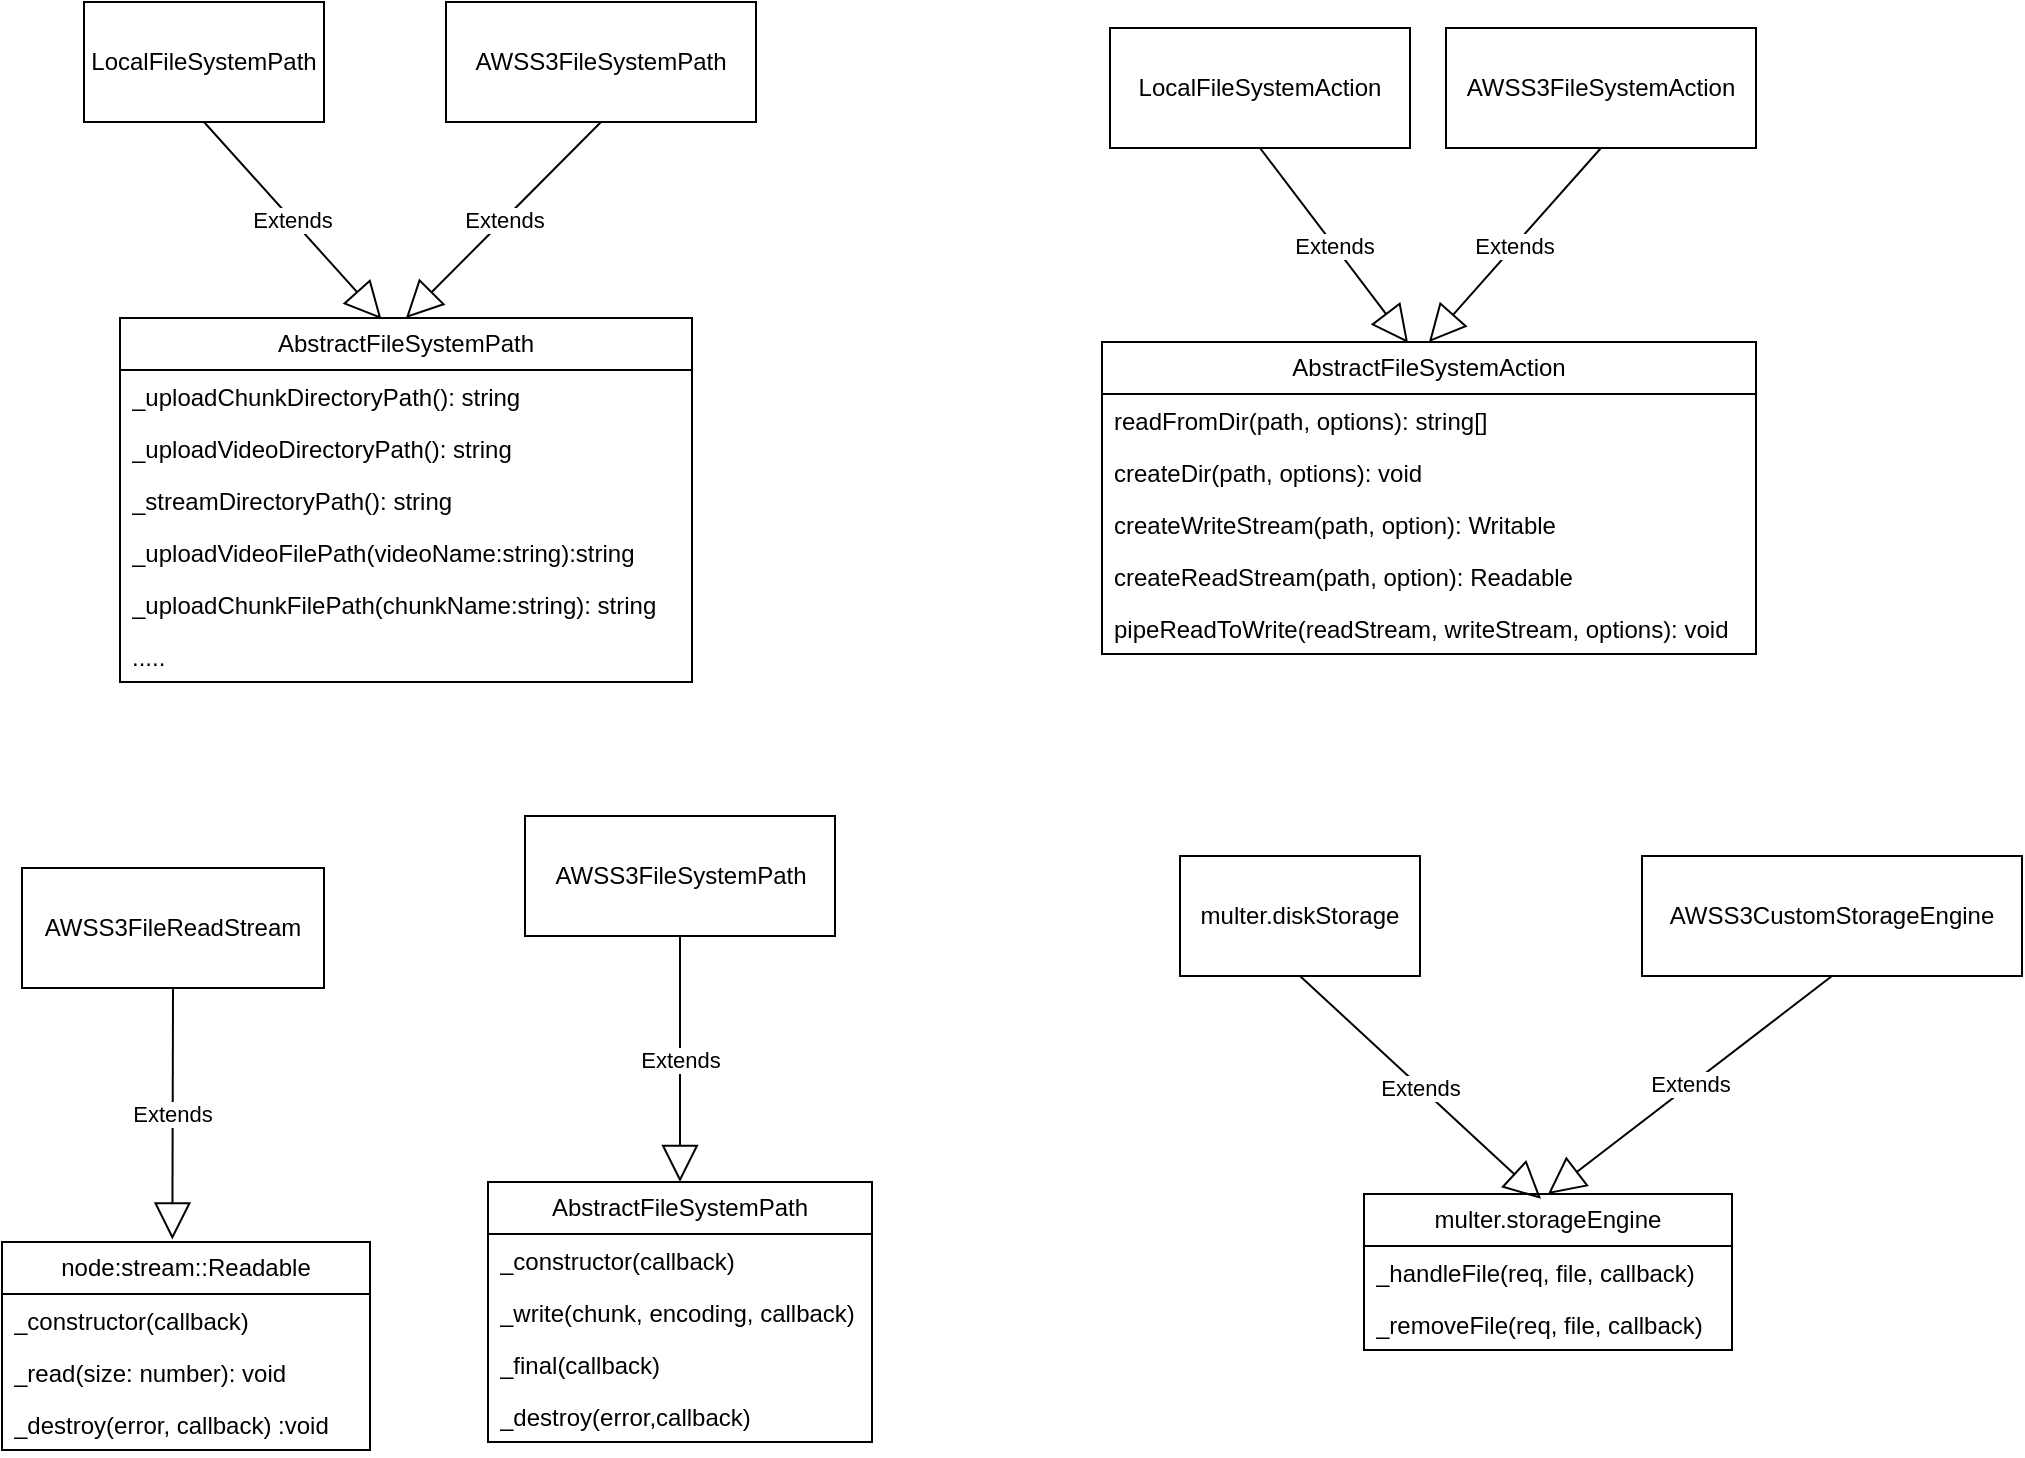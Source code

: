 <mxfile version="24.7.8">
  <diagram id="Ht1M8jgEwFfnCIfOTk4-" name="Page-1">
    <mxGraphModel dx="600" dy="355" grid="0" gridSize="10" guides="1" tooltips="1" connect="1" arrows="1" fold="1" page="1" pageScale="1" pageWidth="1169" pageHeight="827" math="0" shadow="0">
      <root>
        <mxCell id="0" />
        <mxCell id="1" parent="0" />
        <mxCell id="YiETkS8MIL0oi_vCQvUn-1" value="LocalFileSystemPath" style="rounded=0;whiteSpace=wrap;html=1;" vertex="1" parent="1">
          <mxGeometry x="107" y="89" width="120" height="60" as="geometry" />
        </mxCell>
        <mxCell id="YiETkS8MIL0oi_vCQvUn-2" value="AWSS3FileSystemPath" style="rounded=0;whiteSpace=wrap;html=1;" vertex="1" parent="1">
          <mxGeometry x="288" y="89" width="155" height="60" as="geometry" />
        </mxCell>
        <mxCell id="YiETkS8MIL0oi_vCQvUn-4" value="Extends" style="endArrow=block;endSize=16;endFill=0;html=1;rounded=0;exitX=0.5;exitY=1;exitDx=0;exitDy=0;entryX=0.457;entryY=0.003;entryDx=0;entryDy=0;entryPerimeter=0;" edge="1" parent="1" source="YiETkS8MIL0oi_vCQvUn-1" target="YiETkS8MIL0oi_vCQvUn-6">
          <mxGeometry width="160" relative="1" as="geometry">
            <mxPoint x="416" y="301" as="sourcePoint" />
            <mxPoint x="576" y="301" as="targetPoint" />
          </mxGeometry>
        </mxCell>
        <mxCell id="YiETkS8MIL0oi_vCQvUn-5" value="Extends" style="endArrow=block;endSize=16;endFill=0;html=1;rounded=0;exitX=0.5;exitY=1;exitDx=0;exitDy=0;entryX=0.5;entryY=0;entryDx=0;entryDy=0;" edge="1" parent="1" source="YiETkS8MIL0oi_vCQvUn-2" target="YiETkS8MIL0oi_vCQvUn-6">
          <mxGeometry width="160" relative="1" as="geometry">
            <mxPoint x="417" y="197" as="sourcePoint" />
            <mxPoint x="533" y="259" as="targetPoint" />
          </mxGeometry>
        </mxCell>
        <mxCell id="YiETkS8MIL0oi_vCQvUn-6" value="AbstractFileSystemPath" style="swimlane;fontStyle=0;childLayout=stackLayout;horizontal=1;startSize=26;fillColor=none;horizontalStack=0;resizeParent=1;resizeParentMax=0;resizeLast=0;collapsible=1;marginBottom=0;whiteSpace=wrap;html=1;" vertex="1" parent="1">
          <mxGeometry x="125" y="247" width="286" height="182" as="geometry" />
        </mxCell>
        <mxCell id="YiETkS8MIL0oi_vCQvUn-7" value="_uploadChunkDirectoryPath(): string" style="text;strokeColor=none;fillColor=none;align=left;verticalAlign=top;spacingLeft=4;spacingRight=4;overflow=hidden;rotatable=0;points=[[0,0.5],[1,0.5]];portConstraint=eastwest;whiteSpace=wrap;html=1;" vertex="1" parent="YiETkS8MIL0oi_vCQvUn-6">
          <mxGeometry y="26" width="286" height="26" as="geometry" />
        </mxCell>
        <mxCell id="YiETkS8MIL0oi_vCQvUn-8" value="_uploadVideoDirectoryPath(): string" style="text;strokeColor=none;fillColor=none;align=left;verticalAlign=top;spacingLeft=4;spacingRight=4;overflow=hidden;rotatable=0;points=[[0,0.5],[1,0.5]];portConstraint=eastwest;whiteSpace=wrap;html=1;" vertex="1" parent="YiETkS8MIL0oi_vCQvUn-6">
          <mxGeometry y="52" width="286" height="26" as="geometry" />
        </mxCell>
        <mxCell id="YiETkS8MIL0oi_vCQvUn-9" value="_streamDirectoryPath(): string" style="text;strokeColor=none;fillColor=none;align=left;verticalAlign=top;spacingLeft=4;spacingRight=4;overflow=hidden;rotatable=0;points=[[0,0.5],[1,0.5]];portConstraint=eastwest;whiteSpace=wrap;html=1;" vertex="1" parent="YiETkS8MIL0oi_vCQvUn-6">
          <mxGeometry y="78" width="286" height="26" as="geometry" />
        </mxCell>
        <mxCell id="YiETkS8MIL0oi_vCQvUn-38" value="_uploadVideoFilePath(videoName:string):string" style="text;strokeColor=none;fillColor=none;align=left;verticalAlign=top;spacingLeft=4;spacingRight=4;overflow=hidden;rotatable=0;points=[[0,0.5],[1,0.5]];portConstraint=eastwest;whiteSpace=wrap;html=1;" vertex="1" parent="YiETkS8MIL0oi_vCQvUn-6">
          <mxGeometry y="104" width="286" height="26" as="geometry" />
        </mxCell>
        <mxCell id="YiETkS8MIL0oi_vCQvUn-39" value="_uploadChunkFilePath(chunkName:string): string" style="text;strokeColor=none;fillColor=none;align=left;verticalAlign=top;spacingLeft=4;spacingRight=4;overflow=hidden;rotatable=0;points=[[0,0.5],[1,0.5]];portConstraint=eastwest;whiteSpace=wrap;html=1;" vertex="1" parent="YiETkS8MIL0oi_vCQvUn-6">
          <mxGeometry y="130" width="286" height="26" as="geometry" />
        </mxCell>
        <mxCell id="YiETkS8MIL0oi_vCQvUn-40" value="....." style="text;strokeColor=none;fillColor=none;align=left;verticalAlign=top;spacingLeft=4;spacingRight=4;overflow=hidden;rotatable=0;points=[[0,0.5],[1,0.5]];portConstraint=eastwest;whiteSpace=wrap;html=1;" vertex="1" parent="YiETkS8MIL0oi_vCQvUn-6">
          <mxGeometry y="156" width="286" height="26" as="geometry" />
        </mxCell>
        <mxCell id="YiETkS8MIL0oi_vCQvUn-10" value="LocalFileSystemAction" style="rounded=0;whiteSpace=wrap;html=1;" vertex="1" parent="1">
          <mxGeometry x="620" y="102" width="150" height="60" as="geometry" />
        </mxCell>
        <mxCell id="YiETkS8MIL0oi_vCQvUn-11" value="AWSS3FileSystemAction" style="rounded=0;whiteSpace=wrap;html=1;" vertex="1" parent="1">
          <mxGeometry x="788" y="102" width="155" height="60" as="geometry" />
        </mxCell>
        <mxCell id="YiETkS8MIL0oi_vCQvUn-12" value="Extends" style="endArrow=block;endSize=16;endFill=0;html=1;rounded=0;exitX=0.5;exitY=1;exitDx=0;exitDy=0;entryX=0.468;entryY=0.003;entryDx=0;entryDy=0;entryPerimeter=0;" edge="1" parent="1" source="YiETkS8MIL0oi_vCQvUn-10" target="YiETkS8MIL0oi_vCQvUn-14">
          <mxGeometry width="160" relative="1" as="geometry">
            <mxPoint x="866" y="314" as="sourcePoint" />
            <mxPoint x="1026" y="314" as="targetPoint" />
          </mxGeometry>
        </mxCell>
        <mxCell id="YiETkS8MIL0oi_vCQvUn-13" value="Extends" style="endArrow=block;endSize=16;endFill=0;html=1;rounded=0;exitX=0.5;exitY=1;exitDx=0;exitDy=0;entryX=0.5;entryY=0;entryDx=0;entryDy=0;" edge="1" parent="1" source="YiETkS8MIL0oi_vCQvUn-11" target="YiETkS8MIL0oi_vCQvUn-14">
          <mxGeometry width="160" relative="1" as="geometry">
            <mxPoint x="867" y="210" as="sourcePoint" />
            <mxPoint x="983" y="272" as="targetPoint" />
          </mxGeometry>
        </mxCell>
        <mxCell id="YiETkS8MIL0oi_vCQvUn-14" value="AbstractFileSystemAction" style="swimlane;fontStyle=0;childLayout=stackLayout;horizontal=1;startSize=26;fillColor=none;horizontalStack=0;resizeParent=1;resizeParentMax=0;resizeLast=0;collapsible=1;marginBottom=0;whiteSpace=wrap;html=1;" vertex="1" parent="1">
          <mxGeometry x="616" y="259" width="327" height="156" as="geometry" />
        </mxCell>
        <mxCell id="YiETkS8MIL0oi_vCQvUn-15" value="readFromDir(path, options): string[]" style="text;strokeColor=none;fillColor=none;align=left;verticalAlign=top;spacingLeft=4;spacingRight=4;overflow=hidden;rotatable=0;points=[[0,0.5],[1,0.5]];portConstraint=eastwest;whiteSpace=wrap;html=1;" vertex="1" parent="YiETkS8MIL0oi_vCQvUn-14">
          <mxGeometry y="26" width="327" height="26" as="geometry" />
        </mxCell>
        <mxCell id="YiETkS8MIL0oi_vCQvUn-16" value="createDir(path, options): void" style="text;strokeColor=none;fillColor=none;align=left;verticalAlign=top;spacingLeft=4;spacingRight=4;overflow=hidden;rotatable=0;points=[[0,0.5],[1,0.5]];portConstraint=eastwest;whiteSpace=wrap;html=1;" vertex="1" parent="YiETkS8MIL0oi_vCQvUn-14">
          <mxGeometry y="52" width="327" height="26" as="geometry" />
        </mxCell>
        <mxCell id="YiETkS8MIL0oi_vCQvUn-17" value="createWriteStream(path, option): Writable" style="text;strokeColor=none;fillColor=none;align=left;verticalAlign=top;spacingLeft=4;spacingRight=4;overflow=hidden;rotatable=0;points=[[0,0.5],[1,0.5]];portConstraint=eastwest;whiteSpace=wrap;html=1;" vertex="1" parent="YiETkS8MIL0oi_vCQvUn-14">
          <mxGeometry y="78" width="327" height="26" as="geometry" />
        </mxCell>
        <mxCell id="YiETkS8MIL0oi_vCQvUn-41" value="createReadStream(path, option): Readable" style="text;strokeColor=none;fillColor=none;align=left;verticalAlign=top;spacingLeft=4;spacingRight=4;overflow=hidden;rotatable=0;points=[[0,0.5],[1,0.5]];portConstraint=eastwest;whiteSpace=wrap;html=1;" vertex="1" parent="YiETkS8MIL0oi_vCQvUn-14">
          <mxGeometry y="104" width="327" height="26" as="geometry" />
        </mxCell>
        <mxCell id="YiETkS8MIL0oi_vCQvUn-42" value="pipeReadToWrite(readStream, writeStream, options): void" style="text;strokeColor=none;fillColor=none;align=left;verticalAlign=top;spacingLeft=4;spacingRight=4;overflow=hidden;rotatable=0;points=[[0,0.5],[1,0.5]];portConstraint=eastwest;whiteSpace=wrap;html=1;" vertex="1" parent="YiETkS8MIL0oi_vCQvUn-14">
          <mxGeometry y="130" width="327" height="26" as="geometry" />
        </mxCell>
        <mxCell id="YiETkS8MIL0oi_vCQvUn-18" value="AWSS3FileReadStream" style="rounded=0;whiteSpace=wrap;html=1;" vertex="1" parent="1">
          <mxGeometry x="76" y="522" width="151" height="60" as="geometry" />
        </mxCell>
        <mxCell id="YiETkS8MIL0oi_vCQvUn-19" value="AWSS3FileSystemPath" style="rounded=0;whiteSpace=wrap;html=1;" vertex="1" parent="1">
          <mxGeometry x="327.5" y="496" width="155" height="60" as="geometry" />
        </mxCell>
        <mxCell id="YiETkS8MIL0oi_vCQvUn-20" value="Extends" style="endArrow=block;endSize=16;endFill=0;html=1;rounded=0;exitX=0.5;exitY=1;exitDx=0;exitDy=0;entryX=0.463;entryY=-0.012;entryDx=0;entryDy=0;entryPerimeter=0;" edge="1" parent="1" source="YiETkS8MIL0oi_vCQvUn-18" target="YiETkS8MIL0oi_vCQvUn-22">
          <mxGeometry width="160" relative="1" as="geometry">
            <mxPoint x="402" y="734" as="sourcePoint" />
            <mxPoint x="562" y="734" as="targetPoint" />
          </mxGeometry>
        </mxCell>
        <mxCell id="YiETkS8MIL0oi_vCQvUn-21" value="Extends" style="endArrow=block;endSize=16;endFill=0;html=1;rounded=0;exitX=0.5;exitY=1;exitDx=0;exitDy=0;entryX=0.5;entryY=0;entryDx=0;entryDy=0;" edge="1" parent="1" source="YiETkS8MIL0oi_vCQvUn-19" target="YiETkS8MIL0oi_vCQvUn-44">
          <mxGeometry width="160" relative="1" as="geometry">
            <mxPoint x="406.5" y="604" as="sourcePoint" />
            <mxPoint x="366.5" y="645" as="targetPoint" />
          </mxGeometry>
        </mxCell>
        <mxCell id="YiETkS8MIL0oi_vCQvUn-22" value="node:stream::Readable" style="swimlane;fontStyle=0;childLayout=stackLayout;horizontal=1;startSize=26;fillColor=none;horizontalStack=0;resizeParent=1;resizeParentMax=0;resizeLast=0;collapsible=1;marginBottom=0;whiteSpace=wrap;html=1;" vertex="1" parent="1">
          <mxGeometry x="66" y="709" width="184" height="104" as="geometry" />
        </mxCell>
        <mxCell id="YiETkS8MIL0oi_vCQvUn-23" value="_constructor(callback)" style="text;strokeColor=none;fillColor=none;align=left;verticalAlign=top;spacingLeft=4;spacingRight=4;overflow=hidden;rotatable=0;points=[[0,0.5],[1,0.5]];portConstraint=eastwest;whiteSpace=wrap;html=1;" vertex="1" parent="YiETkS8MIL0oi_vCQvUn-22">
          <mxGeometry y="26" width="184" height="26" as="geometry" />
        </mxCell>
        <mxCell id="YiETkS8MIL0oi_vCQvUn-24" value="_read(size: number): void" style="text;strokeColor=none;fillColor=none;align=left;verticalAlign=top;spacingLeft=4;spacingRight=4;overflow=hidden;rotatable=0;points=[[0,0.5],[1,0.5]];portConstraint=eastwest;whiteSpace=wrap;html=1;" vertex="1" parent="YiETkS8MIL0oi_vCQvUn-22">
          <mxGeometry y="52" width="184" height="26" as="geometry" />
        </mxCell>
        <mxCell id="YiETkS8MIL0oi_vCQvUn-25" value="_destroy(error, callback) :void" style="text;strokeColor=none;fillColor=none;align=left;verticalAlign=top;spacingLeft=4;spacingRight=4;overflow=hidden;rotatable=0;points=[[0,0.5],[1,0.5]];portConstraint=eastwest;whiteSpace=wrap;html=1;" vertex="1" parent="YiETkS8MIL0oi_vCQvUn-22">
          <mxGeometry y="78" width="184" height="26" as="geometry" />
        </mxCell>
        <mxCell id="YiETkS8MIL0oi_vCQvUn-26" value="multer.diskStorage" style="rounded=0;whiteSpace=wrap;html=1;" vertex="1" parent="1">
          <mxGeometry x="655" y="516" width="120" height="60" as="geometry" />
        </mxCell>
        <mxCell id="YiETkS8MIL0oi_vCQvUn-27" value="AWSS3CustomStorageEngine" style="rounded=0;whiteSpace=wrap;html=1;" vertex="1" parent="1">
          <mxGeometry x="886" y="516" width="190" height="60" as="geometry" />
        </mxCell>
        <mxCell id="YiETkS8MIL0oi_vCQvUn-28" value="Extends" style="endArrow=block;endSize=16;endFill=0;html=1;rounded=0;exitX=0.5;exitY=1;exitDx=0;exitDy=0;entryX=0.481;entryY=0.031;entryDx=0;entryDy=0;entryPerimeter=0;" edge="1" parent="1" source="YiETkS8MIL0oi_vCQvUn-26" target="YiETkS8MIL0oi_vCQvUn-30">
          <mxGeometry width="160" relative="1" as="geometry">
            <mxPoint x="964" y="728" as="sourcePoint" />
            <mxPoint x="1124" y="728" as="targetPoint" />
          </mxGeometry>
        </mxCell>
        <mxCell id="YiETkS8MIL0oi_vCQvUn-29" value="Extends" style="endArrow=block;endSize=16;endFill=0;html=1;rounded=0;exitX=0.5;exitY=1;exitDx=0;exitDy=0;entryX=0.5;entryY=0;entryDx=0;entryDy=0;" edge="1" parent="1" source="YiETkS8MIL0oi_vCQvUn-27" target="YiETkS8MIL0oi_vCQvUn-30">
          <mxGeometry width="160" relative="1" as="geometry">
            <mxPoint x="965" y="624" as="sourcePoint" />
            <mxPoint x="1081" y="686" as="targetPoint" />
          </mxGeometry>
        </mxCell>
        <mxCell id="YiETkS8MIL0oi_vCQvUn-30" value="multer.storageEngine" style="swimlane;fontStyle=0;childLayout=stackLayout;horizontal=1;startSize=26;fillColor=none;horizontalStack=0;resizeParent=1;resizeParentMax=0;resizeLast=0;collapsible=1;marginBottom=0;whiteSpace=wrap;html=1;" vertex="1" parent="1">
          <mxGeometry x="747" y="685" width="184" height="78" as="geometry" />
        </mxCell>
        <mxCell id="YiETkS8MIL0oi_vCQvUn-32" value="_handleFile(req, file, callback)" style="text;strokeColor=none;fillColor=none;align=left;verticalAlign=top;spacingLeft=4;spacingRight=4;overflow=hidden;rotatable=0;points=[[0,0.5],[1,0.5]];portConstraint=eastwest;whiteSpace=wrap;html=1;" vertex="1" parent="YiETkS8MIL0oi_vCQvUn-30">
          <mxGeometry y="26" width="184" height="26" as="geometry" />
        </mxCell>
        <mxCell id="YiETkS8MIL0oi_vCQvUn-33" value="_removeFile(req, file, callback)" style="text;strokeColor=none;fillColor=none;align=left;verticalAlign=top;spacingLeft=4;spacingRight=4;overflow=hidden;rotatable=0;points=[[0,0.5],[1,0.5]];portConstraint=eastwest;whiteSpace=wrap;html=1;" vertex="1" parent="YiETkS8MIL0oi_vCQvUn-30">
          <mxGeometry y="52" width="184" height="26" as="geometry" />
        </mxCell>
        <mxCell id="YiETkS8MIL0oi_vCQvUn-44" value="AbstractFileSystemPath" style="swimlane;fontStyle=0;childLayout=stackLayout;horizontal=1;startSize=26;fillColor=none;horizontalStack=0;resizeParent=1;resizeParentMax=0;resizeLast=0;collapsible=1;marginBottom=0;whiteSpace=wrap;html=1;" vertex="1" parent="1">
          <mxGeometry x="309" y="679" width="192" height="130" as="geometry" />
        </mxCell>
        <mxCell id="YiETkS8MIL0oi_vCQvUn-45" value="_constructor(callback)" style="text;strokeColor=none;fillColor=none;align=left;verticalAlign=top;spacingLeft=4;spacingRight=4;overflow=hidden;rotatable=0;points=[[0,0.5],[1,0.5]];portConstraint=eastwest;whiteSpace=wrap;html=1;" vertex="1" parent="YiETkS8MIL0oi_vCQvUn-44">
          <mxGeometry y="26" width="192" height="26" as="geometry" />
        </mxCell>
        <mxCell id="YiETkS8MIL0oi_vCQvUn-46" value="_write(chunk, encoding, callback)" style="text;strokeColor=none;fillColor=none;align=left;verticalAlign=top;spacingLeft=4;spacingRight=4;overflow=hidden;rotatable=0;points=[[0,0.5],[1,0.5]];portConstraint=eastwest;whiteSpace=wrap;html=1;" vertex="1" parent="YiETkS8MIL0oi_vCQvUn-44">
          <mxGeometry y="52" width="192" height="26" as="geometry" />
        </mxCell>
        <mxCell id="YiETkS8MIL0oi_vCQvUn-47" value="_final(callback)" style="text;strokeColor=none;fillColor=none;align=left;verticalAlign=top;spacingLeft=4;spacingRight=4;overflow=hidden;rotatable=0;points=[[0,0.5],[1,0.5]];portConstraint=eastwest;whiteSpace=wrap;html=1;" vertex="1" parent="YiETkS8MIL0oi_vCQvUn-44">
          <mxGeometry y="78" width="192" height="26" as="geometry" />
        </mxCell>
        <mxCell id="YiETkS8MIL0oi_vCQvUn-48" value="_destroy(error,callback)" style="text;strokeColor=none;fillColor=none;align=left;verticalAlign=top;spacingLeft=4;spacingRight=4;overflow=hidden;rotatable=0;points=[[0,0.5],[1,0.5]];portConstraint=eastwest;whiteSpace=wrap;html=1;" vertex="1" parent="YiETkS8MIL0oi_vCQvUn-44">
          <mxGeometry y="104" width="192" height="26" as="geometry" />
        </mxCell>
      </root>
    </mxGraphModel>
  </diagram>
</mxfile>
